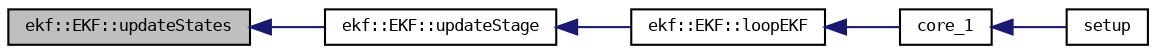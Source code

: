 digraph "ekf::EKF::updateStates"
{
  bgcolor="transparent";
  edge [fontname="DejaVuSansMono",fontsize="8",labelfontname="DejaVuSansMono",labelfontsize="8"];
  node [fontname="DejaVuSansMono",fontsize="8",shape=record];
  rankdir="LR";
  Node97 [label="ekf::EKF::updateStates",height=0.2,width=0.4,color="black", fillcolor="grey75", style="filled", fontcolor="black"];
  Node97 -> Node98 [dir="back",color="midnightblue",fontsize="8",style="solid",fontname="DejaVuSansMono"];
  Node98 [label="ekf::EKF::updateStage",height=0.2,width=0.4,color="black",URL="$classekf_1_1EKF.html#ad4c19d26e9735c356dc8767793939efb"];
  Node98 -> Node99 [dir="back",color="midnightblue",fontsize="8",style="solid",fontname="DejaVuSansMono"];
  Node99 [label="ekf::EKF::loopEKF",height=0.2,width=0.4,color="black",URL="$classekf_1_1EKF.html#a651814ff64d234394572e2e7c5703a43"];
  Node99 -> Node100 [dir="back",color="midnightblue",fontsize="8",style="solid",fontname="DejaVuSansMono"];
  Node100 [label="core_1",height=0.2,width=0.4,color="black",URL="$main_8cpp.html#aa561fc46a0358a47fa9151f211523ba0"];
  Node100 -> Node101 [dir="back",color="midnightblue",fontsize="8",style="solid",fontname="DejaVuSansMono"];
  Node101 [label="setup",height=0.2,width=0.4,color="black",URL="$main_8cpp.html#a4fc01d736fe50cf5b977f755b675f11d"];
}
